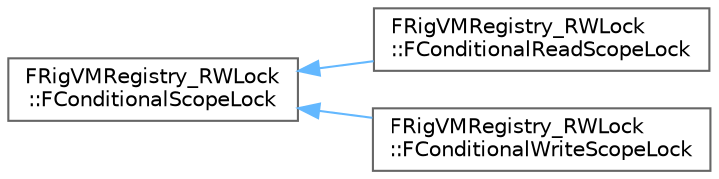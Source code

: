 digraph "Graphical Class Hierarchy"
{
 // INTERACTIVE_SVG=YES
 // LATEX_PDF_SIZE
  bgcolor="transparent";
  edge [fontname=Helvetica,fontsize=10,labelfontname=Helvetica,labelfontsize=10];
  node [fontname=Helvetica,fontsize=10,shape=box,height=0.2,width=0.4];
  rankdir="LR";
  Node0 [id="Node000000",label="FRigVMRegistry_RWLock\l::FConditionalScopeLock",height=0.2,width=0.4,color="grey40", fillcolor="white", style="filled",URL="$d0/dde/classFRigVMRegistry__RWLock_1_1FConditionalScopeLock.html",tooltip=" "];
  Node0 -> Node1 [id="edge4764_Node000000_Node000001",dir="back",color="steelblue1",style="solid",tooltip=" "];
  Node1 [id="Node000001",label="FRigVMRegistry_RWLock\l::FConditionalReadScopeLock",height=0.2,width=0.4,color="grey40", fillcolor="white", style="filled",URL="$de/def/classFRigVMRegistry__RWLock_1_1FConditionalReadScopeLock.html",tooltip=" "];
  Node0 -> Node2 [id="edge4765_Node000000_Node000002",dir="back",color="steelblue1",style="solid",tooltip=" "];
  Node2 [id="Node000002",label="FRigVMRegistry_RWLock\l::FConditionalWriteScopeLock",height=0.2,width=0.4,color="grey40", fillcolor="white", style="filled",URL="$dd/d4d/classFRigVMRegistry__RWLock_1_1FConditionalWriteScopeLock.html",tooltip=" "];
}
